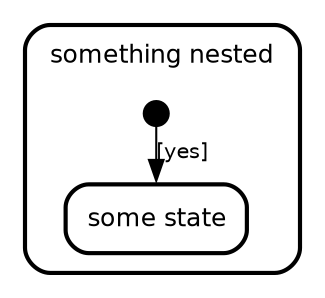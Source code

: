 digraph "state transitions" {
  fontname="Helvetica" fontsize=12 penwidth=2.0 splines=true ordering=out compound=true overlap=scale nodesep=0.3 ranksep=0.1
  node [shape=plaintext style=filled fillcolor="#FFFFFF01" fontname=Helvetica fontsize=12 penwidth=2.0]
  edge [fontname=Helvetica fontsize=10]

  subgraph "cluster_something nested" {
    class="state regular" label= <
    <table cellborder="0" border="0">
      <tr><td>something nested</td></tr>
    </table>
    > style=rounded penwidth=2.0
    "something nested" [shape=point style=invis margin=0 width=0 height=0 fixedsize=true]
      "initial" [shape=circle style=filled class="state initial" color="black" fillcolor="black" fixedsize=true height=0.15 label=""]
      "initial" -> "some state" [label="[yes]   \l" class="transition"]
      "some state" [margin=0 class="state regular" label= <
        <table align="center" cellborder="0" border="2" style="rounded" width="48">
          <tr><td width="48" cellpadding="7">some state</td></tr>
        </table>
      >]

  }

}

